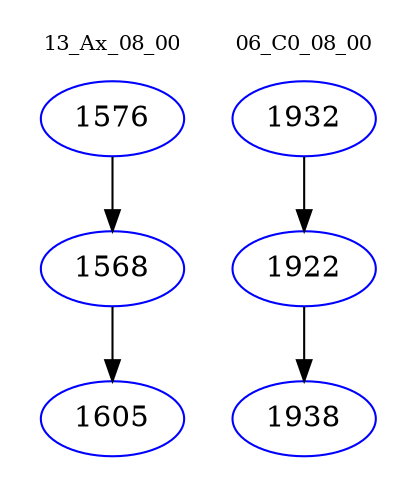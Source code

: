 digraph{
subgraph cluster_0 {
color = white
label = "13_Ax_08_00";
fontsize=10;
T0_1576 [label="1576", color="blue"]
T0_1576 -> T0_1568 [color="black"]
T0_1568 [label="1568", color="blue"]
T0_1568 -> T0_1605 [color="black"]
T0_1605 [label="1605", color="blue"]
}
subgraph cluster_1 {
color = white
label = "06_C0_08_00";
fontsize=10;
T1_1932 [label="1932", color="blue"]
T1_1932 -> T1_1922 [color="black"]
T1_1922 [label="1922", color="blue"]
T1_1922 -> T1_1938 [color="black"]
T1_1938 [label="1938", color="blue"]
}
}
